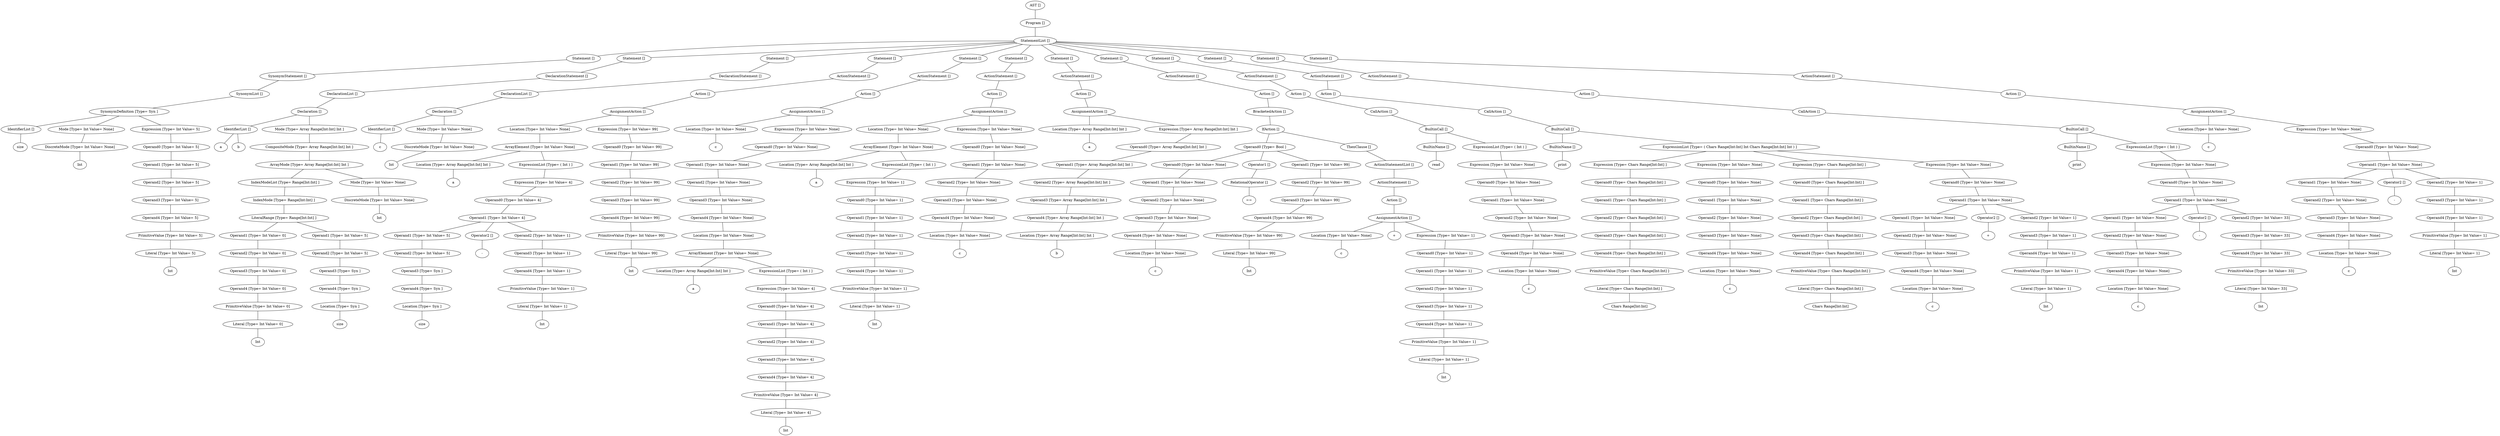 graph G {
50345128 [label="AST []"];
50345352 [label="AST None"];
50345128 -- 50345352;
50345352 [label="Program []"];
50346584 [label="Program None"];
50345352 -- 50346584;
50346584 [label="StatementList []"];
49932832 [label="StatementList None"];
50346584 -- 49932832;
49932832 [label="Statement []"];
50261016 [label="Statement None"];
49932832 -- 50261016;
50261016 [label="SynonymStatement []"];
49933168 [label="SynonymStatement None"];
50261016 -- 49933168;
49933168 [label="SynonymList []"];
50260904 [label="SynonymList None"];
49933168 -- 50260904;
50260904 [label="SynonymDefinition [Type= Syn ]"];
49933000 [label="SynonymDefinition Syn"];
50260904 -- 49933000;
49933000 [label="IdentifierList []"];
10054360771552846826 [label=size];
49933000 -- 10054360771552846826;
49933336 [label="SynonymDefinition Syn"];
50260904 -- 49933336;
49933336 [label="Mode [Type= Int Value= None]"];
49933392 [label="Mode Int"];
49933336 -- 49933392;
49933392 [label="DiscreteMode [Type= Int Value= None]"];
13330502574751282356 [label=Int];
49933392 -- 13330502574751282356;
50260848 [label="SynonymDefinition Syn"];
50260904 -- 50260848;
50260848 [label="Expression [Type= Int Value= 5]"];
50260792 [label="Expression Int"];
50260848 -- 50260792;
50260792 [label="Operand0 [Type= Int Value= 5]"];
50260736 [label="Operand0 Int"];
50260792 -- 50260736;
50260736 [label="Operand1 [Type= Int Value= 5]"];
50260680 [label="Operand1 Int"];
50260736 -- 50260680;
50260680 [label="Operand2 [Type= Int Value= 5]"];
50260624 [label="Operand2 Int"];
50260680 -- 50260624;
50260624 [label="Operand3 [Type= Int Value= 5]"];
50260400 [label="Operand3 Int"];
50260624 -- 50260400;
50260400 [label="Operand4 [Type= Int Value= 5]"];
50260456 [label="Operand4 Int"];
50260400 -- 50260456;
50260456 [label="PrimitiveValue [Type= Int Value= 5]"];
50260232 [label="PrimitiveValue Int"];
50260456 -- 50260232;
50260232 [label="Literal [Type= Int Value= 5]"];
9506630844458678751 [label=Int];
50260232 -- 9506630844458678751;
50260960 [label="StatementList None"];
50346584 -- 50260960;
50260960 [label="Statement []"];
50261688 [label="Statement None"];
50260960 -- 50261688;
50261688 [label="DeclarationStatement []"];
50261072 [label="DeclarationStatement None"];
50261688 -- 50261072;
50261072 [label="DeclarationList []"];
50279256 [label="DeclarationList None"];
50261072 -- 50279256;
50279256 [label="Declaration []"];
50261296 [label="Declaration None"];
50279256 -- 50261296;
50261296 [label="IdentifierList []"];
11074131455727915923 [label=a];
50261296 -- 11074131455727915923;
12532221577610508498 [label=b];
50261296 -- 12532221577610508498;
50261520 [label="Declaration None"];
50279256 -- 50261520;
50261520 [label="Mode [Type= Array Range[Int:Int] Int ]"];
50261352 [label="Mode Array Range[Int:Int] Int"];
50261520 -- 50261352;
50261352 [label="CompositeMode [Type= Array Range[Int:Int] Int ]"];
50279144 [label="CompositeMode Array Range[Int:Int] Int"];
50261352 -- 50279144;
50279144 [label="ArrayMode [Type= Array Range[Int:Int] Int ]"];
50278752 [label="ArrayMode Array Range[Int:Int] Int"];
50279144 -- 50278752;
50278752 [label="IndexModeList [Type= Range[Int:Int] ]"];
50261800 [label="IndexModeList Range[Int:Int]"];
50278752 -- 50261800;
50261800 [label="IndexMode [Type= Range[Int:Int] ]"];
50278640 [label="IndexMode Range[Int:Int]"];
50261800 -- 50278640;
50278640 [label="LiteralRange [Type= Range[Int:Int] ]"];
50261240 [label="LiteralRange Range[Int:Int]"];
50278640 -- 50261240;
50261240 [label="Operand1 [Type= Int Value= 0]"];
50261184 [label="Operand1 Int"];
50261240 -- 50261184;
50261184 [label="Operand2 [Type= Int Value= 0]"];
50260568 [label="Operand2 Int"];
50261184 -- 50260568;
50260568 [label="Operand3 [Type= Int Value= 0]"];
50261464 [label="Operand3 Int"];
50260568 -- 50261464;
50261464 [label="Operand4 [Type= Int Value= 0]"];
50261576 [label="Operand4 Int"];
50261464 -- 50261576;
50261576 [label="PrimitiveValue [Type= Int Value= 0]"];
50261128 [label="PrimitiveValue Int"];
50261576 -- 50261128;
50261128 [label="Literal [Type= Int Value= 0]"];
10874972193521560283 [label=Int];
50261128 -- 10874972193521560283;
50278584 [label="LiteralRange Range[Int:Int]"];
50278640 -- 50278584;
50278584 [label="Operand1 [Type= Int Value= 5]"];
50278528 [label="Operand1 Int"];
50278584 -- 50278528;
50278528 [label="Operand2 [Type= Int Value= 5]"];
50261856 [label="Operand2 Int"];
50278528 -- 50261856;
50261856 [label="Operand3 [Type= Syn ]"];
50261912 [label="Operand3 Syn"];
50261856 -- 50261912;
50261912 [label="Operand4 [Type= Syn ]"];
50261744 [label="Operand4 Syn"];
50261912 -- 50261744;
50261744 [label="Location [Type= Syn ]"];
13479759729416974501 [label=size];
50261744 -- 13479759729416974501;
50278864 [label="ArrayMode Array Range[Int:Int] Int"];
50279144 -- 50278864;
50278864 [label="Mode [Type= Int Value= None]"];
50278808 [label="Mode Int"];
50278864 -- 50278808;
50278808 [label="DiscreteMode [Type= Int Value= None]"];
11716267509771174680 [label=Int];
50278808 -- 11716267509771174680;
50279032 [label="StatementList None"];
50346584 -- 50279032;
50279032 [label="Statement []"];
50279424 [label="Statement None"];
50279032 -- 50279424;
50279424 [label="DeclarationStatement []"];
49932776 [label="DeclarationStatement None"];
50279424 -- 49932776;
49932776 [label="DeclarationList []"];
50278920 [label="DeclarationList None"];
49932776 -- 50278920;
50278920 [label="Declaration []"];
50260344 [label="Declaration None"];
50278920 -- 50260344;
50260344 [label="IdentifierList []"];
11463659768402471783 [label=c];
50260344 -- 11463659768402471783;
50278696 [label="Declaration None"];
50278920 -- 50278696;
50278696 [label="Mode [Type= Int Value= None]"];
50279088 [label="Mode Int"];
50278696 -- 50279088;
50279088 [label="DiscreteMode [Type= Int Value= None]"];
12133382222906678637 [label=Int];
50279088 -- 12133382222906678637;
50281272 [label="StatementList None"];
50346584 -- 50281272;
50281272 [label="Statement []"];
50281216 [label="Statement None"];
50281272 -- 50281216;
50281216 [label="ActionStatement []"];
50280712 [label="ActionStatement None"];
50281216 -- 50280712;
50280712 [label="Action []"];
50281104 [label="Action None"];
50280712 -- 50281104;
50281104 [label="AssignmentAction []"];
50279480 [label="AssignmentAction None"];
50281104 -- 50279480;
50279480 [label="Location [Type= Int Value= None]"];
50279984 [label="Location Int"];
50279480 -- 50279984;
50279984 [label="ArrayElement [Type= Int Value= None]"];
50260288 [label="ArrayElement Int"];
50279984 -- 50260288;
50260288 [label="Location [Type= Array Range[Int:Int] Int ]"];
12610441404576027129 [label=a];
50260288 -- 12610441404576027129;
50280544 [label="ArrayElement Int"];
50279984 -- 50280544;
50280544 [label="ExpressionList [Type= ( Int ) ]"];
50280488 [label="ExpressionList ( Int )"];
50280544 -- 50280488;
50280488 [label="Expression [Type= Int Value= 4]"];
50279928 [label="Expression Int"];
50280488 -- 50279928;
50279928 [label="Operand0 [Type= Int Value= 4]"];
50280376 [label="Operand0 Int"];
50279928 -- 50280376;
50280376 [label="Operand1 [Type= Int Value= 4]"];
50279816 [label="Operand1 Int"];
50280376 -- 50279816;
50279816 [label="Operand1 [Type= Int Value= 5]"];
50279760 [label="Operand1 Int"];
50279816 -- 50279760;
50279760 [label="Operand2 [Type= Int Value= 5]"];
50261408 [label="Operand2 Int"];
50279760 -- 50261408;
50261408 [label="Operand3 [Type= Syn ]"];
50279536 [label="Operand3 Syn"];
50261408 -- 50279536;
50279536 [label="Operand4 [Type= Syn ]"];
50279648 [label="Operand4 Syn"];
50279536 -- 50279648;
50279648 [label="Location [Type= Syn ]"];
12807630557809220390 [label=size];
50279648 -- 12807630557809220390;
50279872 [label="Operand1 Int"];
50280376 -- 50279872;
50279872 [label="Operator2 []"];
10163136753260274282 [label="-"];
50279872 -- 10163136753260274282;
50280320 [label="Operand1 Int"];
50280376 -- 50280320;
50280320 [label="Operand2 [Type= Int Value= 1]"];
50280264 [label="Operand2 Int"];
50280320 -- 50280264;
50280264 [label="Operand3 [Type= Int Value= 1]"];
50280152 [label="Operand3 Int"];
50280264 -- 50280152;
50280152 [label="Operand4 [Type= Int Value= 1]"];
50280040 [label="Operand4 Int"];
50280152 -- 50280040;
50280040 [label="PrimitiveValue [Type= Int Value= 1]"];
50279704 [label="PrimitiveValue Int"];
50280040 -- 50279704;
50279704 [label="Literal [Type= Int Value= 1]"];
10281693566311890709 [label=Int];
50279704 -- 10281693566311890709;
50281048 [label="AssignmentAction None"];
50281104 -- 50281048;
50281048 [label="Expression [Type= Int Value= 99]"];
50280992 [label="Expression Int"];
50281048 -- 50280992;
50280992 [label="Operand0 [Type= Int Value= 99]"];
50280936 [label="Operand0 Int"];
50280992 -- 50280936;
50280936 [label="Operand1 [Type= Int Value= 99]"];
50280880 [label="Operand1 Int"];
50280936 -- 50280880;
50280880 [label="Operand2 [Type= Int Value= 99]"];
50280824 [label="Operand2 Int"];
50280880 -- 50280824;
50280824 [label="Operand3 [Type= Int Value= 99]"];
50279200 [label="Operand3 Int"];
50280824 -- 50279200;
50279200 [label="Operand4 [Type= Int Value= 99]"];
50280432 [label="Operand4 Int"];
50279200 -- 50280432;
50280432 [label="PrimitiveValue [Type= Int Value= 99]"];
50280600 [label="PrimitiveValue Int"];
50280432 -- 50280600;
50280600 [label="Literal [Type= Int Value= 99]"];
9421670420205746608 [label=Int];
50280600 -- 9421670420205746608;
50282280 [label="StatementList None"];
50346584 -- 50282280;
50282280 [label="Statement []"];
50299008 [label="Statement None"];
50282280 -- 50299008;
50299008 [label="ActionStatement []"];
50281384 [label="ActionStatement None"];
50299008 -- 50281384;
50281384 [label="Action []"];
50282448 [label="Action None"];
50281384 -- 50282448;
50282448 [label="AssignmentAction []"];
50278472 [label="AssignmentAction None"];
50282448 -- 50278472;
50278472 [label="Location [Type= Int Value= None]"];
12877349081710383606 [label=c];
50278472 -- 12877349081710383606;
50282392 [label="AssignmentAction None"];
50282448 -- 50282392;
50282392 [label="Expression [Type= Int Value= None]"];
50281720 [label="Expression Int"];
50282392 -- 50281720;
50281720 [label="Operand0 [Type= Int Value= None]"];
50282168 [label="Operand0 Int"];
50281720 -- 50282168;
50282168 [label="Operand1 [Type= Int Value= None]"];
50281496 [label="Operand1 Int"];
50282168 -- 50281496;
50281496 [label="Operand2 [Type= Int Value= None]"];
50282336 [label="Operand2 Int"];
50281496 -- 50282336;
50282336 [label="Operand3 [Type= Int Value= None]"];
50282224 [label="Operand3 Int"];
50282336 -- 50282224;
50282224 [label="Operand4 [Type= Int Value= None]"];
50279312 [label="Operand4 Int"];
50282224 -- 50279312;
50279312 [label="Location [Type= Int Value= None]"];
50282112 [label="Location Int"];
50279312 -- 50282112;
50282112 [label="ArrayElement [Type= Int Value= None]"];
50281328 [label="ArrayElement Int"];
50282112 -- 50281328;
50281328 [label="Location [Type= Array Range[Int:Int] Int ]"];
13280389997798191115 [label=a];
50281328 -- 13280389997798191115;
50282056 [label="ArrayElement Int"];
50282112 -- 50282056;
50282056 [label="ExpressionList [Type= ( Int ) ]"];
50282000 [label="ExpressionList ( Int )"];
50282056 -- 50282000;
50282000 [label="Expression [Type= Int Value= 4]"];
50281944 [label="Expression Int"];
50282000 -- 50281944;
50281944 [label="Operand0 [Type= Int Value= 4]"];
50281888 [label="Operand0 Int"];
50281944 -- 50281888;
50281888 [label="Operand1 [Type= Int Value= 4]"];
50281832 [label="Operand1 Int"];
50281888 -- 50281832;
50281832 [label="Operand2 [Type= Int Value= 4]"];
50281776 [label="Operand2 Int"];
50281832 -- 50281776;
50281776 [label="Operand3 [Type= Int Value= 4]"];
50281552 [label="Operand3 Int"];
50281776 -- 50281552;
50281552 [label="Operand4 [Type= Int Value= 4]"];
50281608 [label="Operand4 Int"];
50281552 -- 50281608;
50281608 [label="PrimitiveValue [Type= Int Value= 4]"];
50281160 [label="PrimitiveValue Int"];
50281608 -- 50281160;
50281160 [label="Literal [Type= Int Value= 4]"];
11111068442829241103 [label=Int];
50281160 -- 11111068442829241103;
50300408 [label="StatementList None"];
50346584 -- 50300408;
50300408 [label="Statement []"];
50300352 [label="Statement None"];
50300408 -- 50300352;
50300352 [label="ActionStatement []"];
50299960 [label="ActionStatement None"];
50300352 -- 50299960;
50299960 [label="Action []"];
50300240 [label="Action None"];
50299960 -- 50300240;
50300240 [label="AssignmentAction []"];
50299176 [label="AssignmentAction None"];
50300240 -- 50299176;
50299176 [label="Location [Type= Int Value= None]"];
50299736 [label="Location Int"];
50299176 -- 50299736;
50299736 [label="ArrayElement [Type= Int Value= None]"];
50280208 [label="ArrayElement Int"];
50299736 -- 50280208;
50280208 [label="Location [Type= Array Range[Int:Int] Int ]"];
10962434561433998638 [label=a];
50280208 -- 10962434561433998638;
50299680 [label="ArrayElement Int"];
50299736 -- 50299680;
50299680 [label="ExpressionList [Type= ( Int ) ]"];
50299624 [label="ExpressionList ( Int )"];
50299680 -- 50299624;
50299624 [label="Expression [Type= Int Value= 1]"];
50299568 [label="Expression Int"];
50299624 -- 50299568;
50299568 [label="Operand0 [Type= Int Value= 1]"];
50299512 [label="Operand0 Int"];
50299568 -- 50299512;
50299512 [label="Operand1 [Type= Int Value= 1]"];
50299456 [label="Operand1 Int"];
50299512 -- 50299456;
50299456 [label="Operand2 [Type= Int Value= 1]"];
50299400 [label="Operand2 Int"];
50299456 -- 50299400;
50299400 [label="Operand3 [Type= Int Value= 1]"];
50280656 [label="Operand3 Int"];
50299400 -- 50280656;
50280656 [label="Operand4 [Type= Int Value= 1]"];
50298952 [label="Operand4 Int"];
50280656 -- 50298952;
50298952 [label="PrimitiveValue [Type= Int Value= 1]"];
50299120 [label="PrimitiveValue Int"];
50298952 -- 50299120;
50299120 [label="Literal [Type= Int Value= 1]"];
10908379088434861372 [label=Int];
50299120 -- 10908379088434861372;
50300184 [label="AssignmentAction None"];
50300240 -- 50300184;
50300184 [label="Expression [Type= Int Value= None]"];
50300128 [label="Expression Int"];
50300184 -- 50300128;
50300128 [label="Operand0 [Type= Int Value= None]"];
50300072 [label="Operand0 Int"];
50300128 -- 50300072;
50300072 [label="Operand1 [Type= Int Value= None]"];
50300016 [label="Operand1 Int"];
50300072 -- 50300016;
50300016 [label="Operand2 [Type= Int Value= None]"];
50299232 [label="Operand2 Int"];
50300016 -- 50299232;
50299232 [label="Operand3 [Type= Int Value= None]"];
50299792 [label="Operand3 Int"];
50299232 -- 50299792;
50299792 [label="Operand4 [Type= Int Value= None]"];
50299848 [label="Operand4 Int"];
50299792 -- 50299848;
50299848 [label="Location [Type= Int Value= None]"];
11058944820736882936 [label=c];
50299848 -- 11058944820736882936;
50301080 [label="StatementList None"];
50346584 -- 50301080;
50301080 [label="Statement []"];
50301024 [label="Statement None"];
50301080 -- 50301024;
50301024 [label="ActionStatement []"];
50300520 [label="ActionStatement None"];
50301024 -- 50300520;
50300520 [label="Action []"];
50300912 [label="Action None"];
50300520 -- 50300912;
50300912 [label="AssignmentAction []"];
50281440 [label="AssignmentAction None"];
50300912 -- 50281440;
50281440 [label="Location [Type= Array Range[Int:Int] Int ]"];
12668709034597227357 [label=a];
50281440 -- 12668709034597227357;
50300856 [label="AssignmentAction None"];
50300912 -- 50300856;
50300856 [label="Expression [Type= Array Range[Int:Int] Int ]"];
50300800 [label="Expression Array Range[Int:Int] Int"];
50300856 -- 50300800;
50300800 [label="Operand0 [Type= Array Range[Int:Int] Int ]"];
50300744 [label="Operand0 Array Range[Int:Int] Int"];
50300800 -- 50300744;
50300744 [label="Operand1 [Type= Array Range[Int:Int] Int ]"];
50300688 [label="Operand1 Array Range[Int:Int] Int"];
50300744 -- 50300688;
50300688 [label="Operand2 [Type= Array Range[Int:Int] Int ]"];
50299064 [label="Operand2 Array Range[Int:Int] Int"];
50300688 -- 50299064;
50299064 [label="Operand3 [Type= Array Range[Int:Int] Int ]"];
50300296 [label="Operand3 Array Range[Int:Int] Int"];
50299064 -- 50300296;
50300296 [label="Operand4 [Type= Array Range[Int:Int] Int ]"];
50300464 [label="Operand4 Array Range[Int:Int] Int"];
50300296 -- 50300464;
50300464 [label="Location [Type= Array Range[Int:Int] Int ]"];
12721984887424317442 [label=b];
50300464 -- 12721984887424317442;
50300968 [label="StatementList None"];
50346584 -- 50300968;
50300968 [label="Statement []"];
50301976 [label="Statement None"];
50300968 -- 50301976;
50301976 [label="ActionStatement []"];
50302368 [label="ActionStatement None"];
50301976 -- 50302368;
50302368 [label="Action []"];
50301136 [label="Action None"];
50302368 -- 50301136;
50301136 [label="BracketedAction []"];
50302480 [label="BracketedAction None"];
50301136 -- 50302480;
50302480 [label="IfAction []"];
50302256 [label="IfAction None"];
50302480 -- 50302256;
50302256 [label="Operand0 [Type= Bool ]"];
50301528 [label="Operand0 Bool"];
50302256 -- 50301528;
50301528 [label="Operand0 [Type= Int Value= None]"];
50301192 [label="Operand0 Int"];
50301528 -- 50301192;
50301192 [label="Operand1 [Type= Int Value= None]"];
50299904 [label="Operand1 Int"];
50301192 -- 50299904;
50299904 [label="Operand2 [Type= Int Value= None]"];
50301304 [label="Operand2 Int"];
50299904 -- 50301304;
50301304 [label="Operand3 [Type= Int Value= None]"];
50301360 [label="Operand3 Int"];
50301304 -- 50301360;
50301360 [label="Operand4 [Type= Int Value= None]"];
50299344 [label="Operand4 Int"];
50301360 -- 50299344;
50299344 [label="Location [Type= Int Value= None]"];
9330202226141221692 [label=c];
50299344 -- 9330202226141221692;
50301416 [label="Operand0 Bool"];
50302256 -- 50301416;
50301416 [label="Operator1 []"];
50301584 [label="Operator1 None"];
50301416 -- 50301584;
50301584 [label="RelationalOperator []"];
13385781903229820284 [label="=="];
50301584 -- 13385781903229820284;
50302200 [label="Operand0 Bool"];
50302256 -- 50302200;
50302200 [label="Operand1 [Type= Int Value= 99]"];
50302144 [label="Operand1 Int"];
50302200 -- 50302144;
50302144 [label="Operand2 [Type= Int Value= 99]"];
50302088 [label="Operand2 Int"];
50302144 -- 50302088;
50302088 [label="Operand3 [Type= Int Value= 99]"];
50301920 [label="Operand3 Int"];
50302088 -- 50301920;
50301920 [label="Operand4 [Type= Int Value= 99]"];
50301752 [label="Operand4 Int"];
50301920 -- 50301752;
50301752 [label="PrimitiveValue [Type= Int Value= 99]"];
50301696 [label="PrimitiveValue Int"];
50301752 -- 50301696;
50301696 [label="Literal [Type= Int Value= 99]"];
13305105318173455116 [label=Int];
50301696 -- 13305105318173455116;
50319768 [label="IfAction None"];
50302480 -- 50319768;
50319768 [label="ThenClause []"];
50302704 [label="ThenClause None"];
50319768 -- 50302704;
50302704 [label="ActionStatementList []"];
50319600 [label="ActionStatementList None"];
50302704 -- 50319600;
50319600 [label="ActionStatement []"];
50302424 [label="ActionStatement None"];
50319600 -- 50302424;
50302424 [label="Action []"];
50319488 [label="Action None"];
50302424 -- 50319488;
50319488 [label="AssignmentAction []"];
50301640 [label="AssignmentAction None"];
50319488 -- 50301640;
50301640 [label="Location [Type= Int Value= None]"];
9966472907568540105 [label=c];
50301640 -- 9966472907568540105;
10460562104180323301 [label="+"];
50319488 -- 10460562104180323301;
50319432 [label="AssignmentAction None"];
50319488 -- 50319432;
50319432 [label="Expression [Type= Int Value= 1]"];
50302928 [label="Expression Int"];
50319432 -- 50302928;
50302928 [label="Operand0 [Type= Int Value= 1]"];
50302872 [label="Operand0 Int"];
50302928 -- 50302872;
50302872 [label="Operand1 [Type= Int Value= 1]"];
50302816 [label="Operand1 Int"];
50302872 -- 50302816;
50302816 [label="Operand2 [Type= Int Value= 1]"];
50302760 [label="Operand2 Int"];
50302816 -- 50302760;
50302760 [label="Operand3 [Type= Int Value= 1]"];
50301808 [label="Operand3 Int"];
50302760 -- 50301808;
50301808 [label="Operand4 [Type= Int Value= 1]"];
50302592 [label="Operand4 Int"];
50301808 -- 50302592;
50302592 [label="PrimitiveValue [Type= Int Value= 1]"];
50302536 [label="PrimitiveValue Int"];
50302592 -- 50302536;
50302536 [label="Literal [Type= Int Value= 1]"];
12452639831919439254 [label=Int];
50302536 -- 12452639831919439254;
50319824 [label="StatementList None"];
50346584 -- 50319824;
50319824 [label="Statement []"];
50320440 [label="Statement None"];
50319824 -- 50320440;
50320440 [label="ActionStatement []"];
50320328 [label="ActionStatement None"];
50320440 -- 50320328;
50320328 [label="Action []"];
50301248 [label="Action None"];
50320328 -- 50301248;
50301248 [label="CallAction []"];
50320216 [label="CallAction None"];
50301248 -- 50320216;
50320216 [label="BuiltinCall []"];
50300632 [label="BuiltinCall None"];
50320216 -- 50300632;
50300632 [label="BuiltinName []"];
9320001096996227543 [label=read];
50300632 -- 9320001096996227543;
50320160 [label="BuiltinCall None"];
50320216 -- 50320160;
50320160 [label="ExpressionList [Type= ( Int ) ]"];
50320104 [label="ExpressionList ( Int )"];
50320160 -- 50320104;
50320104 [label="Expression [Type= Int Value= None]"];
50320048 [label="Expression Int"];
50320104 -- 50320048;
50320048 [label="Operand0 [Type= Int Value= None]"];
50319992 [label="Operand0 Int"];
50320048 -- 50319992;
50319992 [label="Operand1 [Type= Int Value= None]"];
50319936 [label="Operand1 Int"];
50319992 -- 50319936;
50319936 [label="Operand2 [Type= Int Value= None]"];
50300576 [label="Operand2 Int"];
50319936 -- 50300576;
50300576 [label="Operand3 [Type= Int Value= None]"];
50319656 [label="Operand3 Int"];
50300576 -- 50319656;
50319656 [label="Operand4 [Type= Int Value= None]"];
50319544 [label="Operand4 Int"];
50319656 -- 50319544;
50319544 [label="Location [Type= Int Value= None]"];
13246478630089378074 [label=c];
50319544 -- 13246478630089378074;
50320552 [label="StatementList None"];
50346584 -- 50320552;
50320552 [label="Statement []"];
50322624 [label="Statement None"];
50320552 -- 50322624;
50322624 [label="ActionStatement []"];
50323240 [label="ActionStatement None"];
50322624 -- 50323240;
50323240 [label="Action []"];
50320608 [label="Action None"];
50323240 -- 50320608;
50320608 [label="CallAction []"];
50322736 [label="CallAction None"];
50320608 -- 50322736;
50322736 [label="BuiltinCall []"];
50302032 [label="BuiltinCall None"];
50322736 -- 50302032;
50302032 [label="BuiltinName []"];
12190007289179610648 [label=print];
50302032 -- 12190007289179610648;
50344120 [label="BuiltinCall None"];
50322736 -- 50344120;
50344120 [label="ExpressionList [Type= ( Chars Range[Int:Int] Int Chars Range[Int:Int] Int ) ]"];
50321280 [label="ExpressionList ( Chars Range[Int:Int] Int Chars Range[Int:Int] Int )"];
50344120 -- 50321280;
50321280 [label="Expression [Type= Chars Range[Int:Int] ]"];
50321224 [label="Expression Chars Range[Int:Int]"];
50321280 -- 50321224;
50321224 [label="Operand0 [Type= Chars Range[Int:Int] ]"];
50321168 [label="Operand0 Chars Range[Int:Int]"];
50321224 -- 50321168;
50321168 [label="Operand1 [Type= Chars Range[Int:Int] ]"];
50321112 [label="Operand1 Chars Range[Int:Int]"];
50321168 -- 50321112;
50321112 [label="Operand2 [Type= Chars Range[Int:Int] ]"];
50321056 [label="Operand2 Chars Range[Int:Int]"];
50321112 -- 50321056;
50321056 [label="Operand3 [Type= Chars Range[Int:Int] ]"];
50302312 [label="Operand3 Chars Range[Int:Int]"];
50321056 -- 50302312;
50302312 [label="Operand4 [Type= Chars Range[Int:Int] ]"];
50320664 [label="Operand4 Chars Range[Int:Int]"];
50302312 -- 50320664;
50320664 [label="PrimitiveValue [Type= Chars Range[Int:Int] ]"];
50320496 [label="PrimitiveValue Chars Range[Int:Int]"];
50320664 -- 50320496;
50320496 [label="Literal [Type= Chars Range[Int:Int] ]"];
13740082795066571361 [label="Chars Range[Int:Int]"];
50320496 -- 13740082795066571361;
50321840 [label="ExpressionList ( Chars Range[Int:Int] Int Chars Range[Int:Int] Int )"];
50344120 -- 50321840;
50321840 [label="Expression [Type= Int Value= None]"];
50321784 [label="Expression Int"];
50321840 -- 50321784;
50321784 [label="Operand0 [Type= Int Value= None]"];
50321728 [label="Operand0 Int"];
50321784 -- 50321728;
50321728 [label="Operand1 [Type= Int Value= None]"];
50321672 [label="Operand1 Int"];
50321728 -- 50321672;
50321672 [label="Operand2 [Type= Int Value= None]"];
50321504 [label="Operand2 Int"];
50321672 -- 50321504;
50321504 [label="Operand3 [Type= Int Value= None]"];
50321560 [label="Operand3 Int"];
50321504 -- 50321560;
50321560 [label="Operand4 [Type= Int Value= None]"];
50321392 [label="Operand4 Int"];
50321560 -- 50321392;
50321392 [label="Location [Type= Int Value= None]"];
10687094380034116110 [label=c];
50321392 -- 10687094380034116110;
50322568 [label="ExpressionList ( Chars Range[Int:Int] Int Chars Range[Int:Int] Int )"];
50344120 -- 50322568;
50322568 [label="Expression [Type= Chars Range[Int:Int] ]"];
50322512 [label="Expression Chars Range[Int:Int]"];
50322568 -- 50322512;
50322512 [label="Operand0 [Type= Chars Range[Int:Int] ]"];
50321952 [label="Operand0 Chars Range[Int:Int]"];
50322512 -- 50321952;
50321952 [label="Operand1 [Type= Chars Range[Int:Int] ]"];
50321000 [label="Operand1 Chars Range[Int:Int]"];
50321952 -- 50321000;
50321000 [label="Operand2 [Type= Chars Range[Int:Int] ]"];
50321336 [label="Operand2 Chars Range[Int:Int]"];
50321000 -- 50321336;
50321336 [label="Operand3 [Type= Chars Range[Int:Int] ]"];
50322064 [label="Operand3 Chars Range[Int:Int]"];
50321336 -- 50322064;
50322064 [label="Operand4 [Type= Chars Range[Int:Int] ]"];
50322120 [label="Operand4 Chars Range[Int:Int]"];
50322064 -- 50322120;
50322120 [label="PrimitiveValue [Type= Chars Range[Int:Int] ]"];
50321448 [label="PrimitiveValue Chars Range[Int:Int]"];
50322120 -- 50321448;
50321448 [label="Literal [Type= Chars Range[Int:Int] ]"];
13401748765634409461 [label="Chars Range[Int:Int]"];
50321448 -- 13401748765634409461;
50344064 [label="ExpressionList ( Chars Range[Int:Int] Int Chars Range[Int:Int] Int )"];
50344120 -- 50344064;
50344064 [label="Expression [Type= Int Value= None]"];
50322960 [label="Expression Int"];
50344064 -- 50322960;
50322960 [label="Operand0 [Type= Int Value= None]"];
50323408 [label="Operand0 Int"];
50322960 -- 50323408;
50323408 [label="Operand1 [Type= Int Value= None]"];
50321616 [label="Operand1 Int"];
50323408 -- 50321616;
50321616 [label="Operand1 [Type= Int Value= None]"];
50321896 [label="Operand1 Int"];
50321616 -- 50321896;
50321896 [label="Operand2 [Type= Int Value= None]"];
50322792 [label="Operand2 Int"];
50321896 -- 50322792;
50322792 [label="Operand3 [Type= Int Value= None]"];
50322848 [label="Operand3 Int"];
50322792 -- 50322848;
50322848 [label="Operand4 [Type= Int Value= None]"];
50322008 [label="Operand4 Int"];
50322848 -- 50322008;
50322008 [label="Location [Type= Int Value= None]"];
13517552864922575387 [label=c];
50322008 -- 13517552864922575387;
50322680 [label="Operand1 Int"];
50323408 -- 50322680;
50322680 [label="Operator2 []"];
9719666716244291282 [label="+"];
50322680 -- 9719666716244291282;
50323352 [label="Operand1 Int"];
50323408 -- 50323352;
50323352 [label="Operand2 [Type= Int Value= 1]"];
50323296 [label="Operand2 Int"];
50323352 -- 50323296;
50323296 [label="Operand3 [Type= Int Value= 1]"];
50323184 [label="Operand3 Int"];
50323296 -- 50323184;
50323184 [label="Operand4 [Type= Int Value= 1]"];
50323072 [label="Operand4 Int"];
50323184 -- 50323072;
50323072 [label="PrimitiveValue [Type= Int Value= 1]"];
50322904 [label="PrimitiveValue Int"];
50323072 -- 50322904;
50322904 [label="Literal [Type= Int Value= 1]"];
10395599177693695012 [label=Int];
50322904 -- 10395599177693695012;
50344008 [label="StatementList None"];
50346584 -- 50344008;
50344008 [label="Statement []"];
50345408 [label="Statement None"];
50344008 -- 50345408;
50345408 [label="ActionStatement []"];
50345296 [label="ActionStatement None"];
50345408 -- 50345296;
50345296 [label="Action []"];
50344288 [label="Action None"];
50345296 -- 50344288;
50344288 [label="CallAction []"];
50344680 [label="CallAction None"];
50344288 -- 50344680;
50344680 [label="BuiltinCall []"];
50320384 [label="BuiltinCall None"];
50344680 -- 50320384;
50320384 [label="BuiltinName []"];
12983382141637040001 [label=print];
50320384 -- 12983382141637040001;
50345240 [label="BuiltinCall None"];
50344680 -- 50345240;
50345240 [label="ExpressionList [Type= ( Int ) ]"];
50345184 [label="ExpressionList ( Int )"];
50345240 -- 50345184;
50345184 [label="Expression [Type= Int Value= None]"];
50344624 [label="Expression Int"];
50345184 -- 50344624;
50344624 [label="Operand0 [Type= Int Value= None]"];
50345072 [label="Operand0 Int"];
50344624 -- 50345072;
50345072 [label="Operand1 [Type= Int Value= None]"];
50344512 [label="Operand1 Int"];
50345072 -- 50344512;
50344512 [label="Operand1 [Type= Int Value= None]"];
50344456 [label="Operand1 Int"];
50344512 -- 50344456;
50344456 [label="Operand2 [Type= Int Value= None]"];
50320272 [label="Operand2 Int"];
50344456 -- 50320272;
50320272 [label="Operand3 [Type= Int Value= None]"];
50344344 [label="Operand3 Int"];
50320272 -- 50344344;
50344344 [label="Operand4 [Type= Int Value= None]"];
50344176 [label="Operand4 Int"];
50344344 -- 50344176;
50344176 [label="Location [Type= Int Value= None]"];
11111612101383125650 [label=c];
50344176 -- 11111612101383125650;
50344568 [label="Operand1 Int"];
50345072 -- 50344568;
50344568 [label="Operator2 []"];
11740538769063749233 [label="-"];
50344568 -- 11740538769063749233;
50345016 [label="Operand1 Int"];
50345072 -- 50345016;
50345016 [label="Operand2 [Type= Int Value= 33]"];
50344960 [label="Operand2 Int"];
50345016 -- 50344960;
50344960 [label="Operand3 [Type= Int Value= 33]"];
50344792 [label="Operand3 Int"];
50344960 -- 50344792;
50344792 [label="Operand4 [Type= Int Value= 33]"];
50344736 [label="Operand4 Int"];
50344792 -- 50344736;
50344736 [label="PrimitiveValue [Type= Int Value= 33]"];
50344400 [label="PrimitiveValue Int"];
50344736 -- 50344400;
50344400 [label="Literal [Type= Int Value= 33]"];
10301975423607692375 [label=Int];
50344400 -- 10301975423607692375;
50346528 [label="StatementList None"];
50346584 -- 50346528;
50346528 [label="Statement []"];
50346360 [label="Statement None"];
50346528 -- 50346360;
50346360 [label="ActionStatement []"];
50345520 [label="ActionStatement None"];
50346360 -- 50345520;
50345520 [label="Action []"];
50346472 [label="Action None"];
50345520 -- 50346472;
50346472 [label="AssignmentAction []"];
50322456 [label="AssignmentAction None"];
50346472 -- 50322456;
50322456 [label="Location [Type= Int Value= None]"];
11924234706417703598 [label=c];
50322456 -- 11924234706417703598;
50346416 [label="AssignmentAction None"];
50346472 -- 50346416;
50346416 [label="Expression [Type= Int Value= None]"];
50345856 [label="Expression Int"];
50346416 -- 50345856;
50345856 [label="Operand0 [Type= Int Value= None]"];
50346304 [label="Operand0 Int"];
50345856 -- 50346304;
50346304 [label="Operand1 [Type= Int Value= None]"];
50345744 [label="Operand1 Int"];
50346304 -- 50345744;
50345744 [label="Operand1 [Type= Int Value= None]"];
50345688 [label="Operand1 Int"];
50345744 -- 50345688;
50345688 [label="Operand2 [Type= Int Value= None]"];
50344232 [label="Operand2 Int"];
50345688 -- 50344232;
50344232 [label="Operand3 [Type= Int Value= None]"];
50344904 [label="Operand3 Int"];
50344232 -- 50344904;
50344904 [label="Operand4 [Type= Int Value= None]"];
50345464 [label="Operand4 Int"];
50344904 -- 50345464;
50345464 [label="Location [Type= Int Value= None]"];
9869482337767306123 [label=c];
50345464 -- 9869482337767306123;
50345800 [label="Operand1 Int"];
50346304 -- 50345800;
50345800 [label="Operator2 []"];
10921931860391801464 [label="-"];
50345800 -- 10921931860391801464;
50346248 [label="Operand1 Int"];
50346304 -- 50346248;
50346248 [label="Operand2 [Type= Int Value= 1]"];
50346192 [label="Operand2 Int"];
50346248 -- 50346192;
50346192 [label="Operand3 [Type= Int Value= 1]"];
50346080 [label="Operand3 Int"];
50346192 -- 50346080;
50346080 [label="Operand4 [Type= Int Value= 1]"];
50345968 [label="Operand4 Int"];
50346080 -- 50345968;
50345968 [label="PrimitiveValue [Type= Int Value= 1]"];
50345632 [label="PrimitiveValue Int"];
50345968 -- 50345632;
50345632 [label="Literal [Type= Int Value= 1]"];
11283058237745072021 [label=Int];
50345632 -- 11283058237745072021;
}
